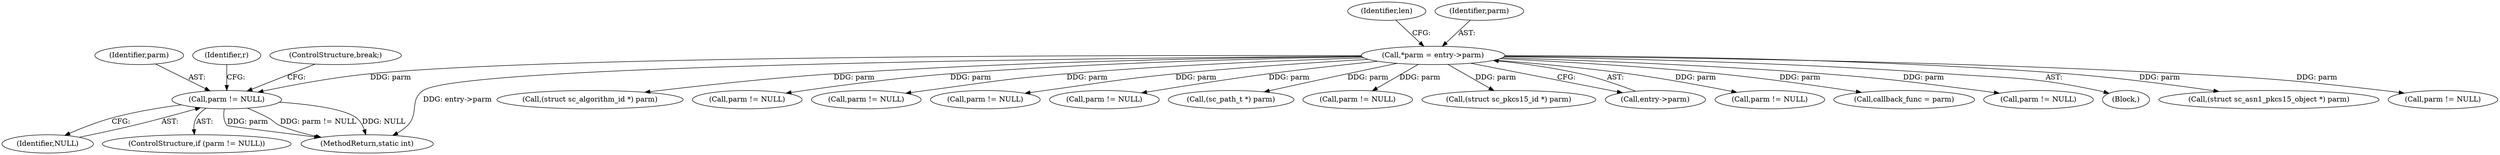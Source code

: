 digraph "0_OpenSC_a3fc7693f3a035a8a7921cffb98432944bb42740@pointer" {
"1000218" [label="(Call,parm != NULL)"];
"1000110" [label="(Call,*parm = entry->parm)"];
"1000695" [label="(Call,(struct sc_algorithm_id *) parm)"];
"1000252" [label="(Call,parm != NULL)"];
"1000452" [label="(Call,parm != NULL)"];
"1000362" [label="(Call,parm != NULL)"];
"1000162" [label="(Call,parm != NULL)"];
"1000618" [label="(Call,(sc_path_t *) parm)"];
"1000536" [label="(Call,parm != NULL)"];
"1000219" [label="(Identifier,parm)"];
"1000634" [label="(Call,(struct sc_pkcs15_id *) parm)"];
"1000118" [label="(Identifier,len)"];
"1000112" [label="(Call,entry->parm)"];
"1000218" [label="(Call,parm != NULL)"];
"1000223" [label="(Identifier,r)"];
"1000521" [label="(Call,parm != NULL)"];
"1000128" [label="(Call,callback_func = parm)"];
"1000220" [label="(Identifier,NULL)"];
"1000111" [label="(Identifier,parm)"];
"1000346" [label="(Call,parm != NULL)"];
"1000108" [label="(Block,)"];
"1000677" [label="(Call,(struct sc_asn1_pkcs15_object *) parm)"];
"1000217" [label="(ControlStructure,if (parm != NULL))"];
"1000770" [label="(MethodReturn,static int)"];
"1000185" [label="(Call,parm != NULL)"];
"1000248" [label="(ControlStructure,break;)"];
"1000110" [label="(Call,*parm = entry->parm)"];
"1000218" -> "1000217"  [label="AST: "];
"1000218" -> "1000220"  [label="CFG: "];
"1000219" -> "1000218"  [label="AST: "];
"1000220" -> "1000218"  [label="AST: "];
"1000223" -> "1000218"  [label="CFG: "];
"1000248" -> "1000218"  [label="CFG: "];
"1000218" -> "1000770"  [label="DDG: parm"];
"1000218" -> "1000770"  [label="DDG: parm != NULL"];
"1000218" -> "1000770"  [label="DDG: NULL"];
"1000110" -> "1000218"  [label="DDG: parm"];
"1000110" -> "1000108"  [label="AST: "];
"1000110" -> "1000112"  [label="CFG: "];
"1000111" -> "1000110"  [label="AST: "];
"1000112" -> "1000110"  [label="AST: "];
"1000118" -> "1000110"  [label="CFG: "];
"1000110" -> "1000770"  [label="DDG: entry->parm"];
"1000110" -> "1000128"  [label="DDG: parm"];
"1000110" -> "1000162"  [label="DDG: parm"];
"1000110" -> "1000185"  [label="DDG: parm"];
"1000110" -> "1000252"  [label="DDG: parm"];
"1000110" -> "1000346"  [label="DDG: parm"];
"1000110" -> "1000362"  [label="DDG: parm"];
"1000110" -> "1000452"  [label="DDG: parm"];
"1000110" -> "1000521"  [label="DDG: parm"];
"1000110" -> "1000536"  [label="DDG: parm"];
"1000110" -> "1000618"  [label="DDG: parm"];
"1000110" -> "1000634"  [label="DDG: parm"];
"1000110" -> "1000677"  [label="DDG: parm"];
"1000110" -> "1000695"  [label="DDG: parm"];
}
